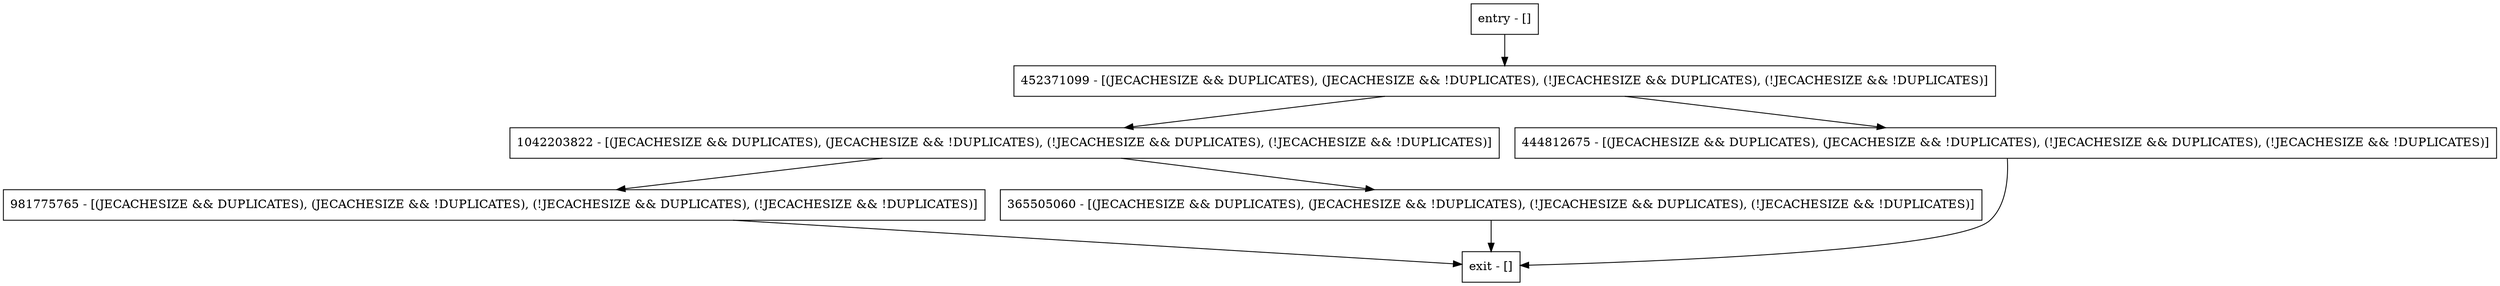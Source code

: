 digraph verifyAtEof {
node [shape=record];
entry [label="entry - []"];
exit [label="exit - []"];
452371099 [label="452371099 - [(JECACHESIZE && DUPLICATES), (JECACHESIZE && !DUPLICATES), (!JECACHESIZE && DUPLICATES), (!JECACHESIZE && !DUPLICATES)]"];
1042203822 [label="1042203822 - [(JECACHESIZE && DUPLICATES), (JECACHESIZE && !DUPLICATES), (!JECACHESIZE && DUPLICATES), (!JECACHESIZE && !DUPLICATES)]"];
981775765 [label="981775765 - [(JECACHESIZE && DUPLICATES), (JECACHESIZE && !DUPLICATES), (!JECACHESIZE && DUPLICATES), (!JECACHESIZE && !DUPLICATES)]"];
365505060 [label="365505060 - [(JECACHESIZE && DUPLICATES), (JECACHESIZE && !DUPLICATES), (!JECACHESIZE && DUPLICATES), (!JECACHESIZE && !DUPLICATES)]"];
444812675 [label="444812675 - [(JECACHESIZE && DUPLICATES), (JECACHESIZE && !DUPLICATES), (!JECACHESIZE && DUPLICATES), (!JECACHESIZE && !DUPLICATES)]"];
entry;
exit;
entry -> 452371099;
452371099 -> 1042203822;
452371099 -> 444812675;
1042203822 -> 981775765;
1042203822 -> 365505060;
981775765 -> exit;
365505060 -> exit;
444812675 -> exit;
}
